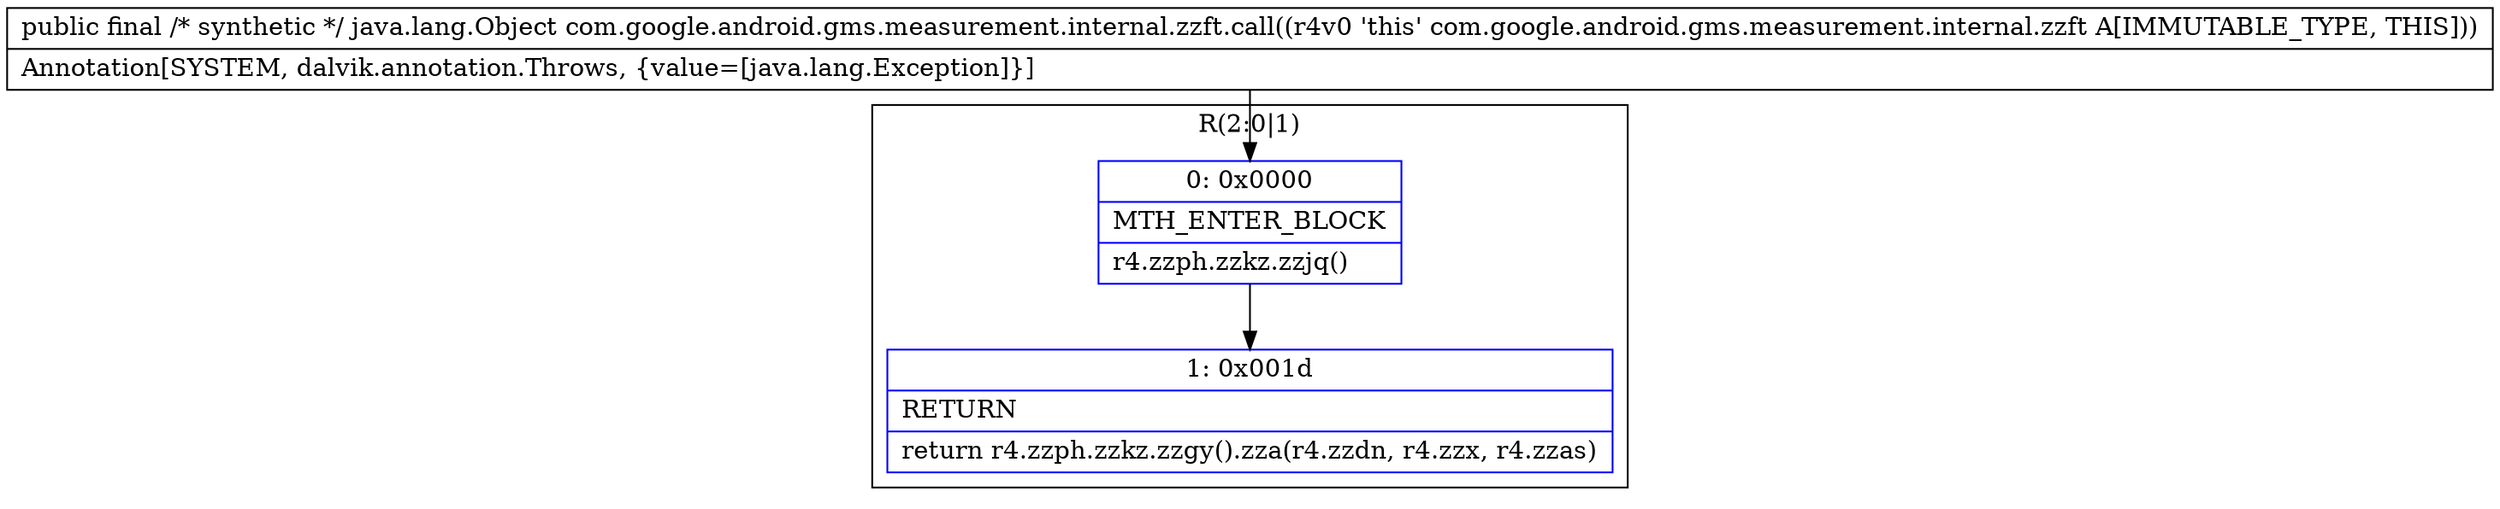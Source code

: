 digraph "CFG forcom.google.android.gms.measurement.internal.zzft.call()Ljava\/lang\/Object;" {
subgraph cluster_Region_1153637330 {
label = "R(2:0|1)";
node [shape=record,color=blue];
Node_0 [shape=record,label="{0\:\ 0x0000|MTH_ENTER_BLOCK\l|r4.zzph.zzkz.zzjq()\l}"];
Node_1 [shape=record,label="{1\:\ 0x001d|RETURN\l|return r4.zzph.zzkz.zzgy().zza(r4.zzdn, r4.zzx, r4.zzas)\l}"];
}
MethodNode[shape=record,label="{public final \/* synthetic *\/ java.lang.Object com.google.android.gms.measurement.internal.zzft.call((r4v0 'this' com.google.android.gms.measurement.internal.zzft A[IMMUTABLE_TYPE, THIS]))  | Annotation[SYSTEM, dalvik.annotation.Throws, \{value=[java.lang.Exception]\}]\l}"];
MethodNode -> Node_0;
Node_0 -> Node_1;
}

